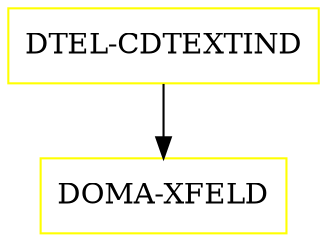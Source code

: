 digraph G {
  "DTEL-CDTEXTIND" [shape=box,color=yellow];
  "DOMA-XFELD" [shape=box,color=yellow,URL="./DOMA_XFELD.html"];
  "DTEL-CDTEXTIND" -> "DOMA-XFELD";
}
